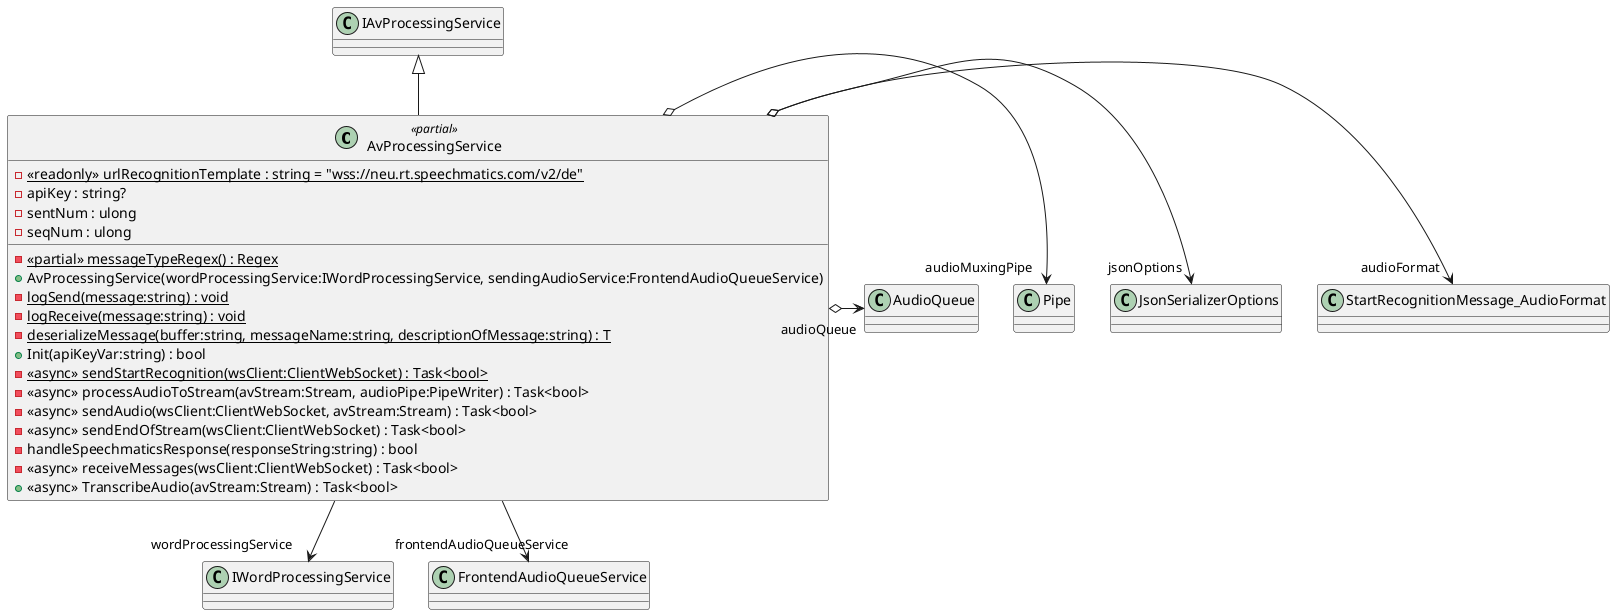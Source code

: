 @startuml
class AvProcessingService <<partial>> {
    - {static} <<readonly>> urlRecognitionTemplate : string = "wss://neu.rt.speechmatics.com/v2/de"
    - {static} <<partial>> messageTypeRegex() : Regex
    - apiKey : string?
    - sentNum : ulong
    - seqNum : ulong
    + AvProcessingService(wordProcessingService:IWordProcessingService, sendingAudioService:FrontendAudioQueueService)
    - {static} logSend(message:string) : void
    - {static} logReceive(message:string) : void
    - {static} deserializeMessage(buffer:string, messageName:string, descriptionOfMessage:string) : T
    + Init(apiKeyVar:string) : bool
    - {static} <<async>> sendStartRecognition(wsClient:ClientWebSocket) : Task<bool>
    - <<async>> processAudioToStream(avStream:Stream, audioPipe:PipeWriter) : Task<bool>
    - <<async>> sendAudio(wsClient:ClientWebSocket, avStream:Stream) : Task<bool>
    - <<async>> sendEndOfStream(wsClient:ClientWebSocket) : Task<bool>
    - handleSpeechmaticsResponse(responseString:string) : bool
    - <<async>> receiveMessages(wsClient:ClientWebSocket) : Task<bool>
    + <<async>> TranscribeAudio(avStream:Stream) : Task<bool>
}
IAvProcessingService <|-- AvProcessingService
AvProcessingService o-> "audioFormat" StartRecognitionMessage_AudioFormat
AvProcessingService o-> "jsonOptions" JsonSerializerOptions
AvProcessingService --> "wordProcessingService" IWordProcessingService
AvProcessingService --> "frontendAudioQueueService" FrontendAudioQueueService
AvProcessingService o-> "audioMuxingPipe" Pipe
AvProcessingService o-> "audioQueue" AudioQueue
@enduml
